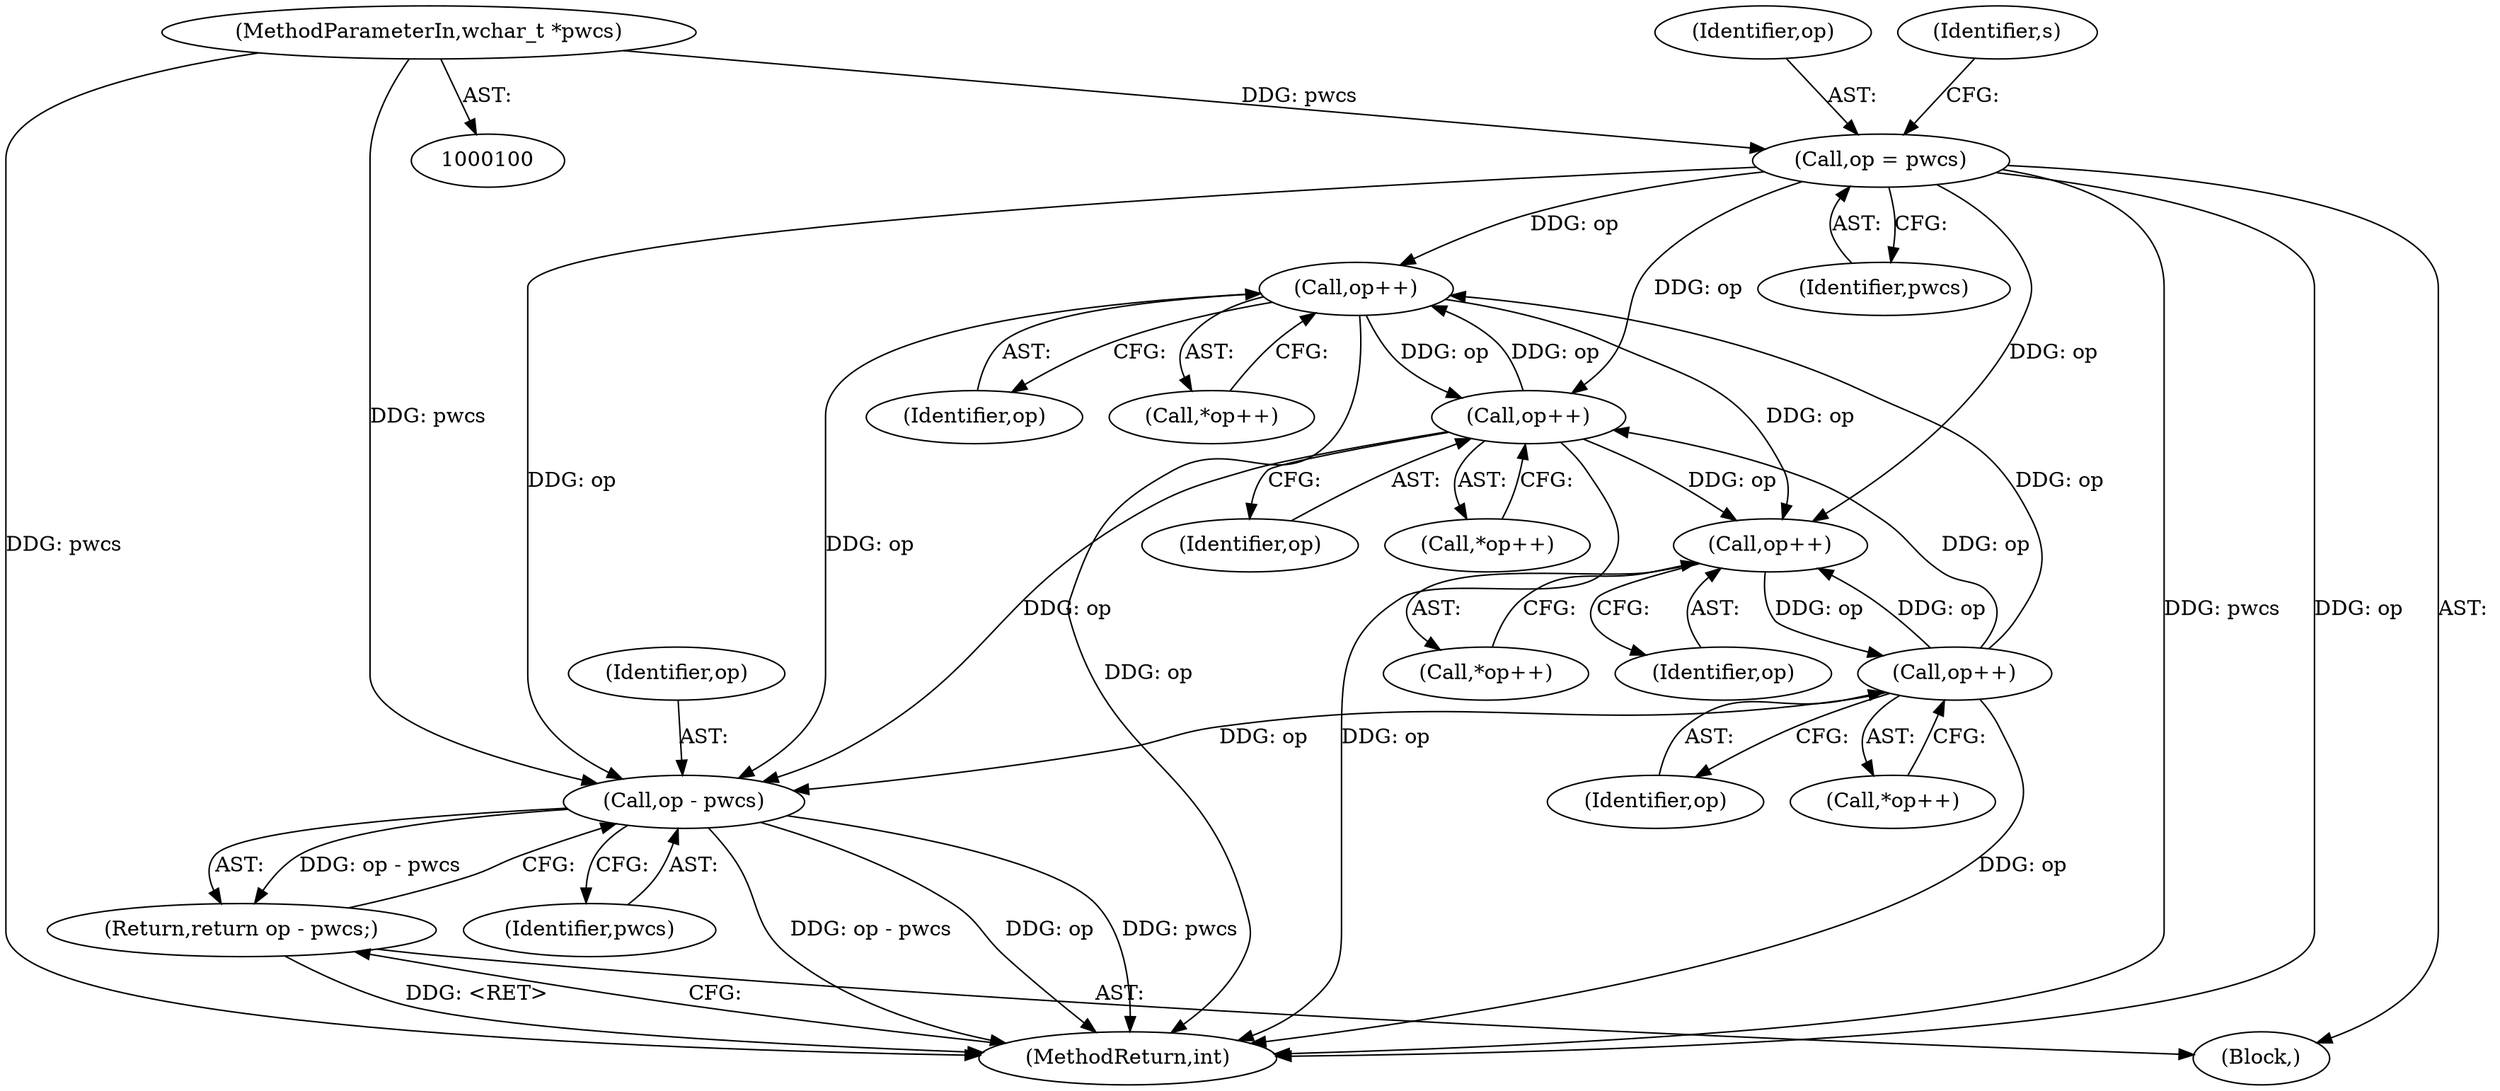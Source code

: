 digraph "1_linux_0720a06a7518c9d0c0125bd5d1f3b6264c55c3dd_1@pointer" {
"1000200" [label="(Call,op - pwcs)"];
"1000177" [label="(Call,op++)"];
"1000192" [label="(Call,op++)"];
"1000162" [label="(Call,op++)"];
"1000149" [label="(Call,op++)"];
"1000108" [label="(Call,op = pwcs)"];
"1000103" [label="(MethodParameterIn,wchar_t *pwcs)"];
"1000199" [label="(Return,return op - pwcs;)"];
"1000203" [label="(MethodReturn,int)"];
"1000192" [label="(Call,op++)"];
"1000193" [label="(Identifier,op)"];
"1000161" [label="(Call,*op++)"];
"1000150" [label="(Identifier,op)"];
"1000199" [label="(Return,return op - pwcs;)"];
"1000163" [label="(Identifier,op)"];
"1000176" [label="(Call,*op++)"];
"1000162" [label="(Call,op++)"];
"1000177" [label="(Call,op++)"];
"1000114" [label="(Identifier,s)"];
"1000148" [label="(Call,*op++)"];
"1000108" [label="(Call,op = pwcs)"];
"1000178" [label="(Identifier,op)"];
"1000109" [label="(Identifier,op)"];
"1000191" [label="(Call,*op++)"];
"1000149" [label="(Call,op++)"];
"1000110" [label="(Identifier,pwcs)"];
"1000202" [label="(Identifier,pwcs)"];
"1000201" [label="(Identifier,op)"];
"1000104" [label="(Block,)"];
"1000200" [label="(Call,op - pwcs)"];
"1000103" [label="(MethodParameterIn,wchar_t *pwcs)"];
"1000200" -> "1000199"  [label="AST: "];
"1000200" -> "1000202"  [label="CFG: "];
"1000201" -> "1000200"  [label="AST: "];
"1000202" -> "1000200"  [label="AST: "];
"1000199" -> "1000200"  [label="CFG: "];
"1000200" -> "1000203"  [label="DDG: op - pwcs"];
"1000200" -> "1000203"  [label="DDG: op"];
"1000200" -> "1000203"  [label="DDG: pwcs"];
"1000200" -> "1000199"  [label="DDG: op - pwcs"];
"1000177" -> "1000200"  [label="DDG: op"];
"1000192" -> "1000200"  [label="DDG: op"];
"1000162" -> "1000200"  [label="DDG: op"];
"1000108" -> "1000200"  [label="DDG: op"];
"1000103" -> "1000200"  [label="DDG: pwcs"];
"1000177" -> "1000176"  [label="AST: "];
"1000177" -> "1000178"  [label="CFG: "];
"1000178" -> "1000177"  [label="AST: "];
"1000176" -> "1000177"  [label="CFG: "];
"1000177" -> "1000203"  [label="DDG: op"];
"1000177" -> "1000149"  [label="DDG: op"];
"1000192" -> "1000177"  [label="DDG: op"];
"1000162" -> "1000177"  [label="DDG: op"];
"1000108" -> "1000177"  [label="DDG: op"];
"1000177" -> "1000192"  [label="DDG: op"];
"1000192" -> "1000191"  [label="AST: "];
"1000192" -> "1000193"  [label="CFG: "];
"1000193" -> "1000192"  [label="AST: "];
"1000191" -> "1000192"  [label="CFG: "];
"1000192" -> "1000203"  [label="DDG: op"];
"1000192" -> "1000149"  [label="DDG: op"];
"1000162" -> "1000192"  [label="DDG: op"];
"1000108" -> "1000192"  [label="DDG: op"];
"1000162" -> "1000161"  [label="AST: "];
"1000162" -> "1000163"  [label="CFG: "];
"1000163" -> "1000162"  [label="AST: "];
"1000161" -> "1000162"  [label="CFG: "];
"1000162" -> "1000203"  [label="DDG: op"];
"1000162" -> "1000149"  [label="DDG: op"];
"1000149" -> "1000162"  [label="DDG: op"];
"1000149" -> "1000148"  [label="AST: "];
"1000149" -> "1000150"  [label="CFG: "];
"1000150" -> "1000149"  [label="AST: "];
"1000148" -> "1000149"  [label="CFG: "];
"1000108" -> "1000149"  [label="DDG: op"];
"1000108" -> "1000104"  [label="AST: "];
"1000108" -> "1000110"  [label="CFG: "];
"1000109" -> "1000108"  [label="AST: "];
"1000110" -> "1000108"  [label="AST: "];
"1000114" -> "1000108"  [label="CFG: "];
"1000108" -> "1000203"  [label="DDG: pwcs"];
"1000108" -> "1000203"  [label="DDG: op"];
"1000103" -> "1000108"  [label="DDG: pwcs"];
"1000103" -> "1000100"  [label="AST: "];
"1000103" -> "1000203"  [label="DDG: pwcs"];
"1000199" -> "1000104"  [label="AST: "];
"1000203" -> "1000199"  [label="CFG: "];
"1000199" -> "1000203"  [label="DDG: <RET>"];
}
